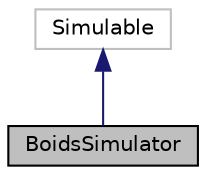 digraph "BoidsSimulator"
{
 // LATEX_PDF_SIZE
  edge [fontname="Helvetica",fontsize="10",labelfontname="Helvetica",labelfontsize="10"];
  node [fontname="Helvetica",fontsize="10",shape=record];
  Node1 [label="BoidsSimulator",height=0.2,width=0.4,color="black", fillcolor="grey75", style="filled", fontcolor="black",tooltip="BoidsSimulator.java."];
  Node2 -> Node1 [dir="back",color="midnightblue",fontsize="10",style="solid",fontname="Helvetica"];
  Node2 [label="Simulable",height=0.2,width=0.4,color="grey75", fillcolor="white", style="filled",tooltip=" "];
}
